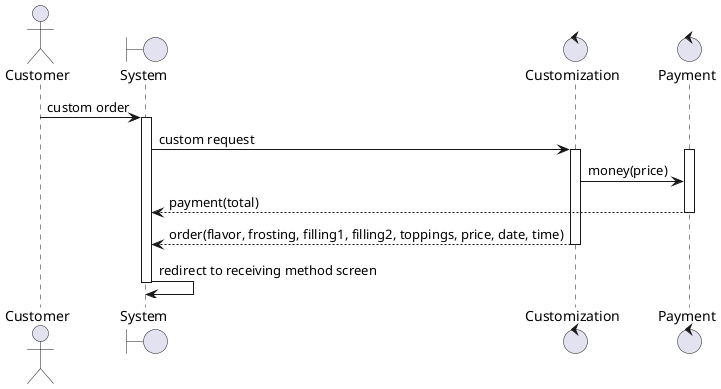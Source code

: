 @startuml custom
actor Customer
boundary "System" as system
control "Customization" as custom
control "Payment" as pay
Customer -> system: custom order 
activate system
system -> custom: custom request
activate custom
activate pay
custom -> pay: money(price)
pay --> system: payment(total)
deactivate pay
custom --> system: order(flavor, frosting, filling1, filling2, toppings, price, date, time)
deactivate custom
system -> system: redirect to receiving method screen
deactivate system
@enduml